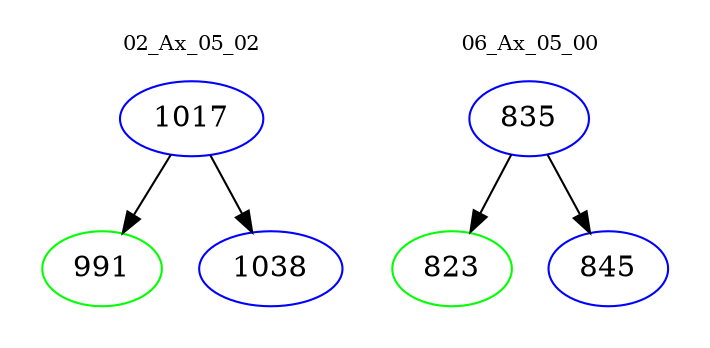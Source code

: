 digraph{
subgraph cluster_0 {
color = white
label = "02_Ax_05_02";
fontsize=10;
T0_1017 [label="1017", color="blue"]
T0_1017 -> T0_991 [color="black"]
T0_991 [label="991", color="green"]
T0_1017 -> T0_1038 [color="black"]
T0_1038 [label="1038", color="blue"]
}
subgraph cluster_1 {
color = white
label = "06_Ax_05_00";
fontsize=10;
T1_835 [label="835", color="blue"]
T1_835 -> T1_823 [color="black"]
T1_823 [label="823", color="green"]
T1_835 -> T1_845 [color="black"]
T1_845 [label="845", color="blue"]
}
}
